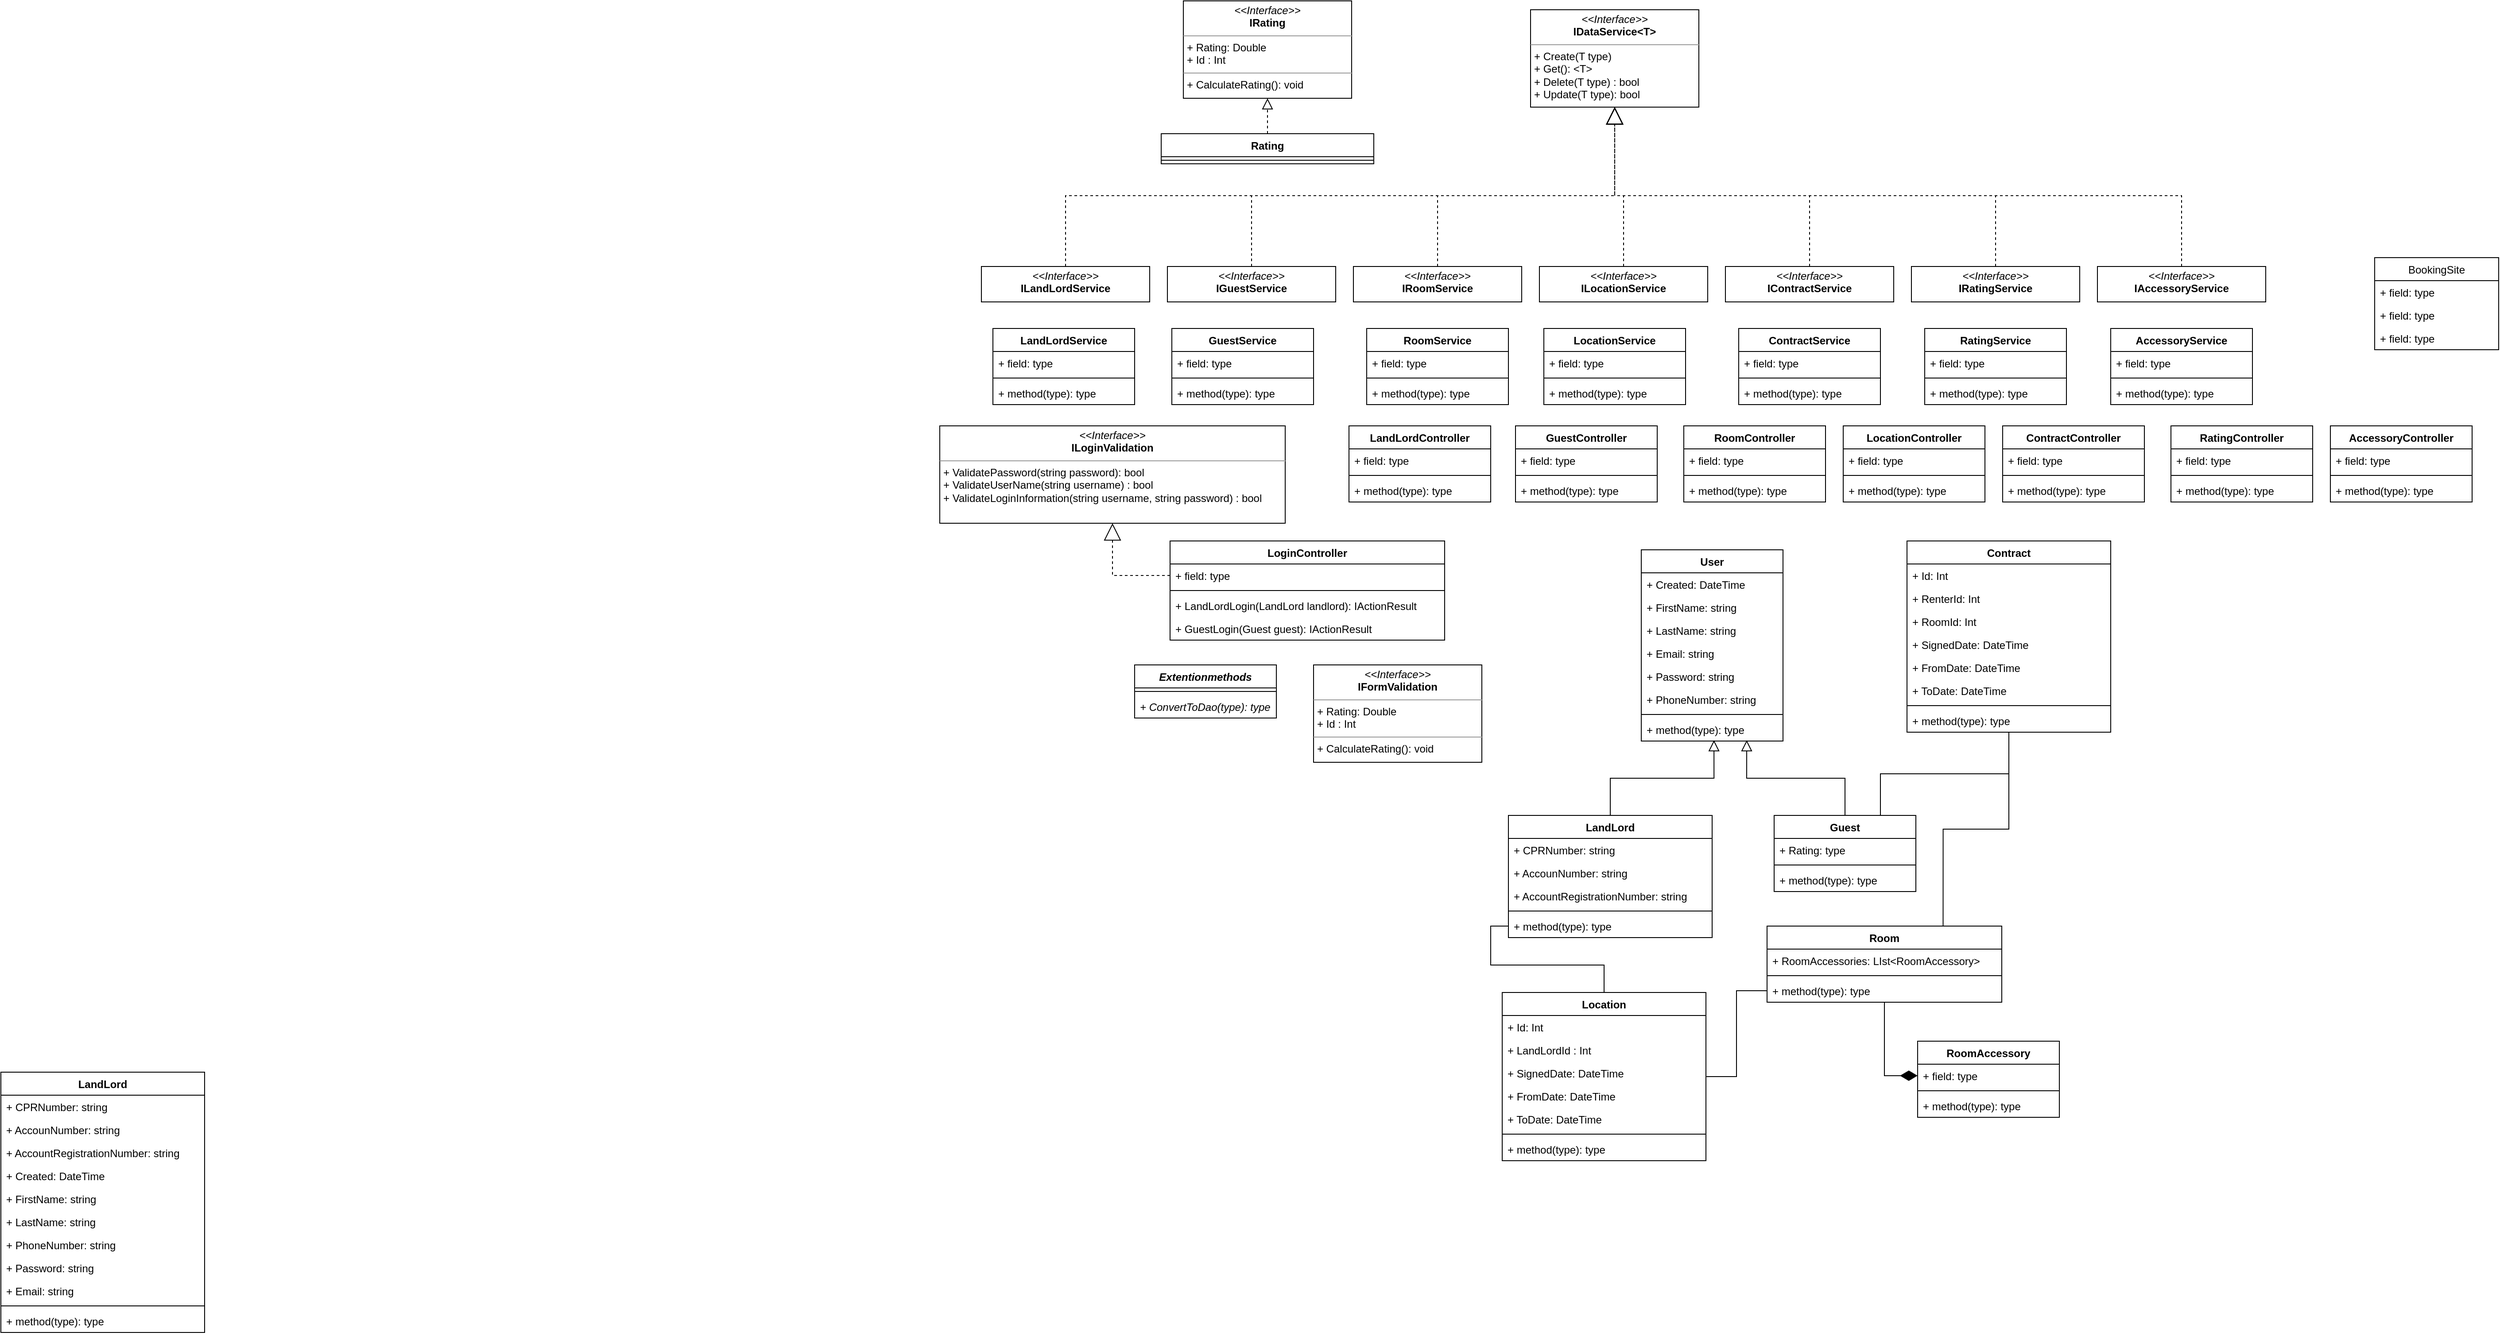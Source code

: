 <mxfile version="20.7.4" type="device"><diagram id="4biQvmDp_Y_yOpduVmmc" name="Side-1"><mxGraphModel dx="2693" dy="1980" grid="1" gridSize="10" guides="1" tooltips="1" connect="1" arrows="1" fold="1" page="1" pageScale="1" pageWidth="827" pageHeight="1169" math="0" shadow="0"><root><mxCell id="0"/><mxCell id="1" parent="0"/><mxCell id="kvWDK8RokgoOGyrOA1Ub-29" style="edgeStyle=orthogonalEdgeStyle;rounded=0;orthogonalLoop=1;jettySize=auto;html=1;entryX=0.5;entryY=1;entryDx=0;entryDy=0;endArrow=block;endFill=0;startSize=10;endSize=17;dashed=1;" edge="1" parent="1" source="kvWDK8RokgoOGyrOA1Ub-128" target="kvWDK8RokgoOGyrOA1Ub-27"><mxGeometry relative="1" as="geometry"/></mxCell><mxCell id="f2kxI_nlf2NyQbrQ8l73-9" value="User" style="swimlane;fontStyle=1;align=center;verticalAlign=top;childLayout=stackLayout;horizontal=1;startSize=26;horizontalStack=0;resizeParent=1;resizeParentMax=0;resizeLast=0;collapsible=1;marginBottom=0;" parent="1" vertex="1"><mxGeometry x="332" y="-410" width="160" height="216" as="geometry"/></mxCell><mxCell id="f2kxI_nlf2NyQbrQ8l73-21" value="+ Created: DateTime" style="text;strokeColor=none;fillColor=none;align=left;verticalAlign=top;spacingLeft=4;spacingRight=4;overflow=hidden;rotatable=0;points=[[0,0.5],[1,0.5]];portConstraint=eastwest;" parent="f2kxI_nlf2NyQbrQ8l73-9" vertex="1"><mxGeometry y="26" width="160" height="26" as="geometry"/></mxCell><mxCell id="f2kxI_nlf2NyQbrQ8l73-22" value="+ FirstName: string" style="text;strokeColor=none;fillColor=none;align=left;verticalAlign=top;spacingLeft=4;spacingRight=4;overflow=hidden;rotatable=0;points=[[0,0.5],[1,0.5]];portConstraint=eastwest;" parent="f2kxI_nlf2NyQbrQ8l73-9" vertex="1"><mxGeometry y="52" width="160" height="26" as="geometry"/></mxCell><mxCell id="f2kxI_nlf2NyQbrQ8l73-10" value="+ LastName: string" style="text;strokeColor=none;fillColor=none;align=left;verticalAlign=top;spacingLeft=4;spacingRight=4;overflow=hidden;rotatable=0;points=[[0,0.5],[1,0.5]];portConstraint=eastwest;" parent="f2kxI_nlf2NyQbrQ8l73-9" vertex="1"><mxGeometry y="78" width="160" height="26" as="geometry"/></mxCell><mxCell id="f2kxI_nlf2NyQbrQ8l73-23" value="+ Email: string" style="text;strokeColor=none;fillColor=none;align=left;verticalAlign=top;spacingLeft=4;spacingRight=4;overflow=hidden;rotatable=0;points=[[0,0.5],[1,0.5]];portConstraint=eastwest;" parent="f2kxI_nlf2NyQbrQ8l73-9" vertex="1"><mxGeometry y="104" width="160" height="26" as="geometry"/></mxCell><mxCell id="f2kxI_nlf2NyQbrQ8l73-25" value="+ Password: string" style="text;strokeColor=none;fillColor=none;align=left;verticalAlign=top;spacingLeft=4;spacingRight=4;overflow=hidden;rotatable=0;points=[[0,0.5],[1,0.5]];portConstraint=eastwest;" parent="f2kxI_nlf2NyQbrQ8l73-9" vertex="1"><mxGeometry y="130" width="160" height="26" as="geometry"/></mxCell><mxCell id="f2kxI_nlf2NyQbrQ8l73-24" value="+ PhoneNumber: string" style="text;strokeColor=none;fillColor=none;align=left;verticalAlign=top;spacingLeft=4;spacingRight=4;overflow=hidden;rotatable=0;points=[[0,0.5],[1,0.5]];portConstraint=eastwest;" parent="f2kxI_nlf2NyQbrQ8l73-9" vertex="1"><mxGeometry y="156" width="160" height="26" as="geometry"/></mxCell><mxCell id="f2kxI_nlf2NyQbrQ8l73-11" value="" style="line;strokeWidth=1;fillColor=none;align=left;verticalAlign=middle;spacingTop=-1;spacingLeft=3;spacingRight=3;rotatable=0;labelPosition=right;points=[];portConstraint=eastwest;strokeColor=inherit;" parent="f2kxI_nlf2NyQbrQ8l73-9" vertex="1"><mxGeometry y="182" width="160" height="8" as="geometry"/></mxCell><mxCell id="f2kxI_nlf2NyQbrQ8l73-12" value="+ method(type): type" style="text;strokeColor=none;fillColor=none;align=left;verticalAlign=top;spacingLeft=4;spacingRight=4;overflow=hidden;rotatable=0;points=[[0,0.5],[1,0.5]];portConstraint=eastwest;" parent="f2kxI_nlf2NyQbrQ8l73-9" vertex="1"><mxGeometry y="190" width="160" height="26" as="geometry"/></mxCell><mxCell id="kvWDK8RokgoOGyrOA1Ub-2" style="edgeStyle=orthogonalEdgeStyle;rounded=0;orthogonalLoop=1;jettySize=auto;html=1;entryX=0.513;entryY=0.962;entryDx=0;entryDy=0;entryPerimeter=0;endArrow=block;endFill=0;endSize=10;" edge="1" parent="1" source="f2kxI_nlf2NyQbrQ8l73-13" target="f2kxI_nlf2NyQbrQ8l73-12"><mxGeometry relative="1" as="geometry"/></mxCell><mxCell id="f2kxI_nlf2NyQbrQ8l73-13" value="LandLord" style="swimlane;fontStyle=1;align=center;verticalAlign=top;childLayout=stackLayout;horizontal=1;startSize=26;horizontalStack=0;resizeParent=1;resizeParentMax=0;resizeLast=0;collapsible=1;marginBottom=0;" parent="1" vertex="1"><mxGeometry x="182" y="-110" width="230" height="138" as="geometry"/></mxCell><mxCell id="f2kxI_nlf2NyQbrQ8l73-14" value="+ CPRNumber: string" style="text;strokeColor=none;fillColor=none;align=left;verticalAlign=top;spacingLeft=4;spacingRight=4;overflow=hidden;rotatable=0;points=[[0,0.5],[1,0.5]];portConstraint=eastwest;" parent="f2kxI_nlf2NyQbrQ8l73-13" vertex="1"><mxGeometry y="26" width="230" height="26" as="geometry"/></mxCell><mxCell id="f2kxI_nlf2NyQbrQ8l73-26" value="+ AccounNumber: string" style="text;strokeColor=none;fillColor=none;align=left;verticalAlign=top;spacingLeft=4;spacingRight=4;overflow=hidden;rotatable=0;points=[[0,0.5],[1,0.5]];portConstraint=eastwest;" parent="f2kxI_nlf2NyQbrQ8l73-13" vertex="1"><mxGeometry y="52" width="230" height="26" as="geometry"/></mxCell><mxCell id="f2kxI_nlf2NyQbrQ8l73-27" value="+ AccountRegistrationNumber: string" style="text;strokeColor=none;fillColor=none;align=left;verticalAlign=top;spacingLeft=4;spacingRight=4;overflow=hidden;rotatable=0;points=[[0,0.5],[1,0.5]];portConstraint=eastwest;" parent="f2kxI_nlf2NyQbrQ8l73-13" vertex="1"><mxGeometry y="78" width="230" height="26" as="geometry"/></mxCell><mxCell id="f2kxI_nlf2NyQbrQ8l73-15" value="" style="line;strokeWidth=1;fillColor=none;align=left;verticalAlign=middle;spacingTop=-1;spacingLeft=3;spacingRight=3;rotatable=0;labelPosition=right;points=[];portConstraint=eastwest;strokeColor=inherit;" parent="f2kxI_nlf2NyQbrQ8l73-13" vertex="1"><mxGeometry y="104" width="230" height="8" as="geometry"/></mxCell><mxCell id="f2kxI_nlf2NyQbrQ8l73-16" value="+ method(type): type" style="text;strokeColor=none;fillColor=none;align=left;verticalAlign=top;spacingLeft=4;spacingRight=4;overflow=hidden;rotatable=0;points=[[0,0.5],[1,0.5]];portConstraint=eastwest;" parent="f2kxI_nlf2NyQbrQ8l73-13" vertex="1"><mxGeometry y="112" width="230" height="26" as="geometry"/></mxCell><mxCell id="kvWDK8RokgoOGyrOA1Ub-1" style="edgeStyle=orthogonalEdgeStyle;rounded=0;orthogonalLoop=1;jettySize=auto;html=1;entryX=0.744;entryY=0.962;entryDx=0;entryDy=0;entryPerimeter=0;endArrow=block;endFill=0;endSize=10;" edge="1" parent="1" source="f2kxI_nlf2NyQbrQ8l73-17" target="f2kxI_nlf2NyQbrQ8l73-12"><mxGeometry relative="1" as="geometry"/></mxCell><mxCell id="f2kxI_nlf2NyQbrQ8l73-17" value="Guest" style="swimlane;fontStyle=1;align=center;verticalAlign=top;childLayout=stackLayout;horizontal=1;startSize=26;horizontalStack=0;resizeParent=1;resizeParentMax=0;resizeLast=0;collapsible=1;marginBottom=0;" parent="1" vertex="1"><mxGeometry x="482" y="-110" width="160" height="86" as="geometry"/></mxCell><mxCell id="f2kxI_nlf2NyQbrQ8l73-18" value="+ Rating: type" style="text;strokeColor=none;fillColor=none;align=left;verticalAlign=top;spacingLeft=4;spacingRight=4;overflow=hidden;rotatable=0;points=[[0,0.5],[1,0.5]];portConstraint=eastwest;" parent="f2kxI_nlf2NyQbrQ8l73-17" vertex="1"><mxGeometry y="26" width="160" height="26" as="geometry"/></mxCell><mxCell id="f2kxI_nlf2NyQbrQ8l73-19" value="" style="line;strokeWidth=1;fillColor=none;align=left;verticalAlign=middle;spacingTop=-1;spacingLeft=3;spacingRight=3;rotatable=0;labelPosition=right;points=[];portConstraint=eastwest;strokeColor=inherit;" parent="f2kxI_nlf2NyQbrQ8l73-17" vertex="1"><mxGeometry y="52" width="160" height="8" as="geometry"/></mxCell><mxCell id="f2kxI_nlf2NyQbrQ8l73-20" value="+ method(type): type" style="text;strokeColor=none;fillColor=none;align=left;verticalAlign=top;spacingLeft=4;spacingRight=4;overflow=hidden;rotatable=0;points=[[0,0.5],[1,0.5]];portConstraint=eastwest;" parent="f2kxI_nlf2NyQbrQ8l73-17" vertex="1"><mxGeometry y="60" width="160" height="26" as="geometry"/></mxCell><mxCell id="kvWDK8RokgoOGyrOA1Ub-66" style="edgeStyle=orthogonalEdgeStyle;rounded=0;orthogonalLoop=1;jettySize=auto;html=1;entryX=0.75;entryY=0;entryDx=0;entryDy=0;endArrow=none;endFill=0;startSize=10;endSize=17;" edge="1" parent="1" source="f2kxI_nlf2NyQbrQ8l73-28" target="kvWDK8RokgoOGyrOA1Ub-3"><mxGeometry relative="1" as="geometry"/></mxCell><mxCell id="kvWDK8RokgoOGyrOA1Ub-67" style="edgeStyle=orthogonalEdgeStyle;rounded=0;orthogonalLoop=1;jettySize=auto;html=1;entryX=0.75;entryY=0;entryDx=0;entryDy=0;endArrow=none;endFill=0;startSize=10;endSize=17;" edge="1" parent="1" source="f2kxI_nlf2NyQbrQ8l73-28" target="f2kxI_nlf2NyQbrQ8l73-17"><mxGeometry relative="1" as="geometry"/></mxCell><mxCell id="f2kxI_nlf2NyQbrQ8l73-28" value="Contract" style="swimlane;fontStyle=1;align=center;verticalAlign=top;childLayout=stackLayout;horizontal=1;startSize=26;horizontalStack=0;resizeParent=1;resizeParentMax=0;resizeLast=0;collapsible=1;marginBottom=0;" parent="1" vertex="1"><mxGeometry x="632" y="-420" width="230" height="216" as="geometry"/></mxCell><mxCell id="f2kxI_nlf2NyQbrQ8l73-29" value="+ Id: Int" style="text;strokeColor=none;fillColor=none;align=left;verticalAlign=top;spacingLeft=4;spacingRight=4;overflow=hidden;rotatable=0;points=[[0,0.5],[1,0.5]];portConstraint=eastwest;" parent="f2kxI_nlf2NyQbrQ8l73-28" vertex="1"><mxGeometry y="26" width="230" height="26" as="geometry"/></mxCell><mxCell id="f2kxI_nlf2NyQbrQ8l73-42" value="+ RenterId: Int" style="text;strokeColor=none;fillColor=none;align=left;verticalAlign=top;spacingLeft=4;spacingRight=4;overflow=hidden;rotatable=0;points=[[0,0.5],[1,0.5]];portConstraint=eastwest;" parent="f2kxI_nlf2NyQbrQ8l73-28" vertex="1"><mxGeometry y="52" width="230" height="26" as="geometry"/></mxCell><mxCell id="f2kxI_nlf2NyQbrQ8l73-43" value="+ RoomId: Int" style="text;strokeColor=none;fillColor=none;align=left;verticalAlign=top;spacingLeft=4;spacingRight=4;overflow=hidden;rotatable=0;points=[[0,0.5],[1,0.5]];portConstraint=eastwest;" parent="f2kxI_nlf2NyQbrQ8l73-28" vertex="1"><mxGeometry y="78" width="230" height="26" as="geometry"/></mxCell><mxCell id="f2kxI_nlf2NyQbrQ8l73-30" value="+ SignedDate: DateTime" style="text;strokeColor=none;fillColor=none;align=left;verticalAlign=top;spacingLeft=4;spacingRight=4;overflow=hidden;rotatable=0;points=[[0,0.5],[1,0.5]];portConstraint=eastwest;" parent="f2kxI_nlf2NyQbrQ8l73-28" vertex="1"><mxGeometry y="104" width="230" height="26" as="geometry"/></mxCell><mxCell id="f2kxI_nlf2NyQbrQ8l73-31" value="+ FromDate: DateTime" style="text;strokeColor=none;fillColor=none;align=left;verticalAlign=top;spacingLeft=4;spacingRight=4;overflow=hidden;rotatable=0;points=[[0,0.5],[1,0.5]];portConstraint=eastwest;" parent="f2kxI_nlf2NyQbrQ8l73-28" vertex="1"><mxGeometry y="130" width="230" height="26" as="geometry"/></mxCell><mxCell id="f2kxI_nlf2NyQbrQ8l73-34" value="+ ToDate: DateTime" style="text;strokeColor=none;fillColor=none;align=left;verticalAlign=top;spacingLeft=4;spacingRight=4;overflow=hidden;rotatable=0;points=[[0,0.5],[1,0.5]];portConstraint=eastwest;" parent="f2kxI_nlf2NyQbrQ8l73-28" vertex="1"><mxGeometry y="156" width="230" height="26" as="geometry"/></mxCell><mxCell id="f2kxI_nlf2NyQbrQ8l73-32" value="" style="line;strokeWidth=1;fillColor=none;align=left;verticalAlign=middle;spacingTop=-1;spacingLeft=3;spacingRight=3;rotatable=0;labelPosition=right;points=[];portConstraint=eastwest;strokeColor=inherit;" parent="f2kxI_nlf2NyQbrQ8l73-28" vertex="1"><mxGeometry y="182" width="230" height="8" as="geometry"/></mxCell><mxCell id="f2kxI_nlf2NyQbrQ8l73-33" value="+ method(type): type" style="text;strokeColor=none;fillColor=none;align=left;verticalAlign=top;spacingLeft=4;spacingRight=4;overflow=hidden;rotatable=0;points=[[0,0.5],[1,0.5]];portConstraint=eastwest;" parent="f2kxI_nlf2NyQbrQ8l73-28" vertex="1"><mxGeometry y="190" width="230" height="26" as="geometry"/></mxCell><mxCell id="kvWDK8RokgoOGyrOA1Ub-68" style="edgeStyle=orthogonalEdgeStyle;rounded=0;orthogonalLoop=1;jettySize=auto;html=1;endArrow=none;endFill=0;startSize=10;endSize=17;" edge="1" parent="1" source="f2kxI_nlf2NyQbrQ8l73-35" target="f2kxI_nlf2NyQbrQ8l73-16"><mxGeometry relative="1" as="geometry"/></mxCell><mxCell id="kvWDK8RokgoOGyrOA1Ub-69" style="edgeStyle=orthogonalEdgeStyle;rounded=0;orthogonalLoop=1;jettySize=auto;html=1;endArrow=none;endFill=0;startSize=10;endSize=17;" edge="1" parent="1" source="f2kxI_nlf2NyQbrQ8l73-35" target="kvWDK8RokgoOGyrOA1Ub-6"><mxGeometry relative="1" as="geometry"/></mxCell><mxCell id="f2kxI_nlf2NyQbrQ8l73-35" value="Location" style="swimlane;fontStyle=1;align=center;verticalAlign=top;childLayout=stackLayout;horizontal=1;startSize=26;horizontalStack=0;resizeParent=1;resizeParentMax=0;resizeLast=0;collapsible=1;marginBottom=0;" parent="1" vertex="1"><mxGeometry x="175" y="90" width="230" height="190" as="geometry"/></mxCell><mxCell id="f2kxI_nlf2NyQbrQ8l73-36" value="+ Id: Int" style="text;strokeColor=none;fillColor=none;align=left;verticalAlign=top;spacingLeft=4;spacingRight=4;overflow=hidden;rotatable=0;points=[[0,0.5],[1,0.5]];portConstraint=eastwest;" parent="f2kxI_nlf2NyQbrQ8l73-35" vertex="1"><mxGeometry y="26" width="230" height="26" as="geometry"/></mxCell><mxCell id="kvWDK8RokgoOGyrOA1Ub-20" value="+ LandLordId : Int" style="text;strokeColor=none;fillColor=none;align=left;verticalAlign=top;spacingLeft=4;spacingRight=4;overflow=hidden;rotatable=0;points=[[0,0.5],[1,0.5]];portConstraint=eastwest;" vertex="1" parent="f2kxI_nlf2NyQbrQ8l73-35"><mxGeometry y="52" width="230" height="26" as="geometry"/></mxCell><mxCell id="f2kxI_nlf2NyQbrQ8l73-37" value="+ SignedDate: DateTime" style="text;strokeColor=none;fillColor=none;align=left;verticalAlign=top;spacingLeft=4;spacingRight=4;overflow=hidden;rotatable=0;points=[[0,0.5],[1,0.5]];portConstraint=eastwest;" parent="f2kxI_nlf2NyQbrQ8l73-35" vertex="1"><mxGeometry y="78" width="230" height="26" as="geometry"/></mxCell><mxCell id="f2kxI_nlf2NyQbrQ8l73-38" value="+ FromDate: DateTime" style="text;strokeColor=none;fillColor=none;align=left;verticalAlign=top;spacingLeft=4;spacingRight=4;overflow=hidden;rotatable=0;points=[[0,0.5],[1,0.5]];portConstraint=eastwest;" parent="f2kxI_nlf2NyQbrQ8l73-35" vertex="1"><mxGeometry y="104" width="230" height="26" as="geometry"/></mxCell><mxCell id="f2kxI_nlf2NyQbrQ8l73-39" value="+ ToDate: DateTime" style="text;strokeColor=none;fillColor=none;align=left;verticalAlign=top;spacingLeft=4;spacingRight=4;overflow=hidden;rotatable=0;points=[[0,0.5],[1,0.5]];portConstraint=eastwest;" parent="f2kxI_nlf2NyQbrQ8l73-35" vertex="1"><mxGeometry y="130" width="230" height="26" as="geometry"/></mxCell><mxCell id="f2kxI_nlf2NyQbrQ8l73-40" value="" style="line;strokeWidth=1;fillColor=none;align=left;verticalAlign=middle;spacingTop=-1;spacingLeft=3;spacingRight=3;rotatable=0;labelPosition=right;points=[];portConstraint=eastwest;strokeColor=inherit;" parent="f2kxI_nlf2NyQbrQ8l73-35" vertex="1"><mxGeometry y="156" width="230" height="8" as="geometry"/></mxCell><mxCell id="f2kxI_nlf2NyQbrQ8l73-41" value="+ method(type): type" style="text;strokeColor=none;fillColor=none;align=left;verticalAlign=top;spacingLeft=4;spacingRight=4;overflow=hidden;rotatable=0;points=[[0,0.5],[1,0.5]];portConstraint=eastwest;" parent="f2kxI_nlf2NyQbrQ8l73-35" vertex="1"><mxGeometry y="164" width="230" height="26" as="geometry"/></mxCell><mxCell id="kvWDK8RokgoOGyrOA1Ub-19" style="edgeStyle=orthogonalEdgeStyle;rounded=0;orthogonalLoop=1;jettySize=auto;html=1;entryX=0;entryY=0.5;entryDx=0;entryDy=0;endArrow=diamondThin;endFill=1;endSize=17;startSize=10;" edge="1" parent="1" source="kvWDK8RokgoOGyrOA1Ub-3" target="kvWDK8RokgoOGyrOA1Ub-8"><mxGeometry relative="1" as="geometry"/></mxCell><mxCell id="kvWDK8RokgoOGyrOA1Ub-3" value="Room" style="swimlane;fontStyle=1;align=center;verticalAlign=top;childLayout=stackLayout;horizontal=1;startSize=26;horizontalStack=0;resizeParent=1;resizeParentMax=0;resizeLast=0;collapsible=1;marginBottom=0;" vertex="1" parent="1"><mxGeometry x="474" y="15" width="265" height="86" as="geometry"/></mxCell><mxCell id="kvWDK8RokgoOGyrOA1Ub-4" value="+ RoomAccessories: LIst&lt;RoomAccessory&gt;" style="text;strokeColor=none;fillColor=none;align=left;verticalAlign=top;spacingLeft=4;spacingRight=4;overflow=hidden;rotatable=0;points=[[0,0.5],[1,0.5]];portConstraint=eastwest;" vertex="1" parent="kvWDK8RokgoOGyrOA1Ub-3"><mxGeometry y="26" width="265" height="26" as="geometry"/></mxCell><mxCell id="kvWDK8RokgoOGyrOA1Ub-5" value="" style="line;strokeWidth=1;fillColor=none;align=left;verticalAlign=middle;spacingTop=-1;spacingLeft=3;spacingRight=3;rotatable=0;labelPosition=right;points=[];portConstraint=eastwest;strokeColor=inherit;" vertex="1" parent="kvWDK8RokgoOGyrOA1Ub-3"><mxGeometry y="52" width="265" height="8" as="geometry"/></mxCell><mxCell id="kvWDK8RokgoOGyrOA1Ub-6" value="+ method(type): type" style="text;strokeColor=none;fillColor=none;align=left;verticalAlign=top;spacingLeft=4;spacingRight=4;overflow=hidden;rotatable=0;points=[[0,0.5],[1,0.5]];portConstraint=eastwest;" vertex="1" parent="kvWDK8RokgoOGyrOA1Ub-3"><mxGeometry y="60" width="265" height="26" as="geometry"/></mxCell><mxCell id="kvWDK8RokgoOGyrOA1Ub-7" value="RoomAccessory" style="swimlane;fontStyle=1;align=center;verticalAlign=top;childLayout=stackLayout;horizontal=1;startSize=26;horizontalStack=0;resizeParent=1;resizeParentMax=0;resizeLast=0;collapsible=1;marginBottom=0;" vertex="1" parent="1"><mxGeometry x="644" y="145" width="160" height="86" as="geometry"/></mxCell><mxCell id="kvWDK8RokgoOGyrOA1Ub-8" value="+ field: type" style="text;strokeColor=none;fillColor=none;align=left;verticalAlign=top;spacingLeft=4;spacingRight=4;overflow=hidden;rotatable=0;points=[[0,0.5],[1,0.5]];portConstraint=eastwest;" vertex="1" parent="kvWDK8RokgoOGyrOA1Ub-7"><mxGeometry y="26" width="160" height="26" as="geometry"/></mxCell><mxCell id="kvWDK8RokgoOGyrOA1Ub-9" value="" style="line;strokeWidth=1;fillColor=none;align=left;verticalAlign=middle;spacingTop=-1;spacingLeft=3;spacingRight=3;rotatable=0;labelPosition=right;points=[];portConstraint=eastwest;strokeColor=inherit;" vertex="1" parent="kvWDK8RokgoOGyrOA1Ub-7"><mxGeometry y="52" width="160" height="8" as="geometry"/></mxCell><mxCell id="kvWDK8RokgoOGyrOA1Ub-10" value="+ method(type): type" style="text;strokeColor=none;fillColor=none;align=left;verticalAlign=top;spacingLeft=4;spacingRight=4;overflow=hidden;rotatable=0;points=[[0,0.5],[1,0.5]];portConstraint=eastwest;" vertex="1" parent="kvWDK8RokgoOGyrOA1Ub-7"><mxGeometry y="60" width="160" height="26" as="geometry"/></mxCell><mxCell id="kvWDK8RokgoOGyrOA1Ub-18" style="edgeStyle=orthogonalEdgeStyle;rounded=0;orthogonalLoop=1;jettySize=auto;html=1;endArrow=block;endFill=0;endSize=10;dashed=1;" edge="1" parent="1" source="kvWDK8RokgoOGyrOA1Ub-11" target="kvWDK8RokgoOGyrOA1Ub-17"><mxGeometry relative="1" as="geometry"/></mxCell><mxCell id="kvWDK8RokgoOGyrOA1Ub-11" value="Rating" style="swimlane;fontStyle=1;align=center;verticalAlign=top;childLayout=stackLayout;horizontal=1;startSize=26;horizontalStack=0;resizeParent=1;resizeParentMax=0;resizeLast=0;collapsible=1;marginBottom=0;" vertex="1" parent="1"><mxGeometry x="-210" y="-880" width="240" height="34" as="geometry"/></mxCell><mxCell id="kvWDK8RokgoOGyrOA1Ub-13" value="" style="line;strokeWidth=1;fillColor=none;align=left;verticalAlign=middle;spacingTop=-1;spacingLeft=3;spacingRight=3;rotatable=0;labelPosition=right;points=[];portConstraint=eastwest;strokeColor=inherit;" vertex="1" parent="kvWDK8RokgoOGyrOA1Ub-11"><mxGeometry y="26" width="240" height="8" as="geometry"/></mxCell><mxCell id="kvWDK8RokgoOGyrOA1Ub-17" value="&lt;p style=&quot;margin:0px;margin-top:4px;text-align:center;&quot;&gt;&lt;i&gt;&amp;lt;&amp;lt;Interface&amp;gt;&amp;gt;&lt;/i&gt;&lt;br&gt;&lt;b&gt;IRating&lt;/b&gt;&lt;/p&gt;&lt;hr size=&quot;1&quot;&gt;&lt;p style=&quot;margin:0px;margin-left:4px;&quot;&gt;+ Rating: Double&lt;br&gt;&lt;/p&gt;&lt;p style=&quot;margin:0px;margin-left:4px;&quot;&gt;+ Id : Int&lt;/p&gt;&lt;hr size=&quot;1&quot;&gt;&lt;p style=&quot;margin:0px;margin-left:4px;&quot;&gt;+ CalculateRating(): void&lt;br&gt;&lt;/p&gt;" style="verticalAlign=top;align=left;overflow=fill;fontSize=12;fontFamily=Helvetica;html=1;" vertex="1" parent="1"><mxGeometry x="-185" y="-1030" width="190" height="110" as="geometry"/></mxCell><mxCell id="kvWDK8RokgoOGyrOA1Ub-31" style="edgeStyle=orthogonalEdgeStyle;rounded=0;orthogonalLoop=1;jettySize=auto;html=1;entryX=0.5;entryY=1;entryDx=0;entryDy=0;dashed=1;endArrow=block;endFill=0;startSize=10;endSize=17;" edge="1" parent="1" source="kvWDK8RokgoOGyrOA1Ub-26" target="kvWDK8RokgoOGyrOA1Ub-30"><mxGeometry relative="1" as="geometry"><Array as="points"><mxPoint x="-318" y="-810"/><mxPoint x="302" y="-810"/></Array></mxGeometry></mxCell><mxCell id="kvWDK8RokgoOGyrOA1Ub-26" value="&lt;p style=&quot;margin:0px;margin-top:4px;text-align:center;&quot;&gt;&lt;i&gt;&amp;lt;&amp;lt;Interface&amp;gt;&amp;gt;&lt;/i&gt;&lt;br&gt;&lt;b&gt;ILandLordService&lt;/b&gt;&lt;/p&gt;" style="verticalAlign=top;align=left;overflow=fill;fontSize=12;fontFamily=Helvetica;html=1;" vertex="1" parent="1"><mxGeometry x="-413" y="-730" width="190" height="40" as="geometry"/></mxCell><mxCell id="kvWDK8RokgoOGyrOA1Ub-27" value="&lt;p style=&quot;margin:0px;margin-top:4px;text-align:center;&quot;&gt;&lt;i&gt;&amp;lt;&amp;lt;Interface&amp;gt;&amp;gt;&lt;/i&gt;&lt;br&gt;&lt;b&gt;ILoginValidation&lt;/b&gt;&lt;/p&gt;&lt;hr size=&quot;1&quot;&gt;&lt;p style=&quot;margin:0px;margin-left:4px;&quot;&gt;+ ValidatePassword(string password): bool&lt;br&gt;&lt;/p&gt;&lt;p style=&quot;margin:0px;margin-left:4px;&quot;&gt;+ ValidateUserName(string username) : bool&lt;/p&gt;&lt;p style=&quot;margin:0px;margin-left:4px;&quot;&gt;+ ValidateLoginInformation(string username, string password) : bool&lt;/p&gt;" style="verticalAlign=top;align=left;overflow=fill;fontSize=12;fontFamily=Helvetica;html=1;" vertex="1" parent="1"><mxGeometry x="-460" y="-550" width="390" height="110" as="geometry"/></mxCell><mxCell id="kvWDK8RokgoOGyrOA1Ub-28" value="&lt;p style=&quot;margin:0px;margin-top:4px;text-align:center;&quot;&gt;&lt;i&gt;&amp;lt;&amp;lt;Interface&amp;gt;&amp;gt;&lt;/i&gt;&lt;br&gt;&lt;b&gt;IFormValidation&lt;/b&gt;&lt;/p&gt;&lt;hr size=&quot;1&quot;&gt;&lt;p style=&quot;margin:0px;margin-left:4px;&quot;&gt;+ Rating: Double&lt;br&gt;&lt;/p&gt;&lt;p style=&quot;margin:0px;margin-left:4px;&quot;&gt;+ Id : Int&lt;/p&gt;&lt;hr size=&quot;1&quot;&gt;&lt;p style=&quot;margin:0px;margin-left:4px;&quot;&gt;+ CalculateRating(): void&lt;br&gt;&lt;/p&gt;" style="verticalAlign=top;align=left;overflow=fill;fontSize=12;fontFamily=Helvetica;html=1;" vertex="1" parent="1"><mxGeometry x="-38" y="-280" width="190" height="110" as="geometry"/></mxCell><mxCell id="kvWDK8RokgoOGyrOA1Ub-30" value="&lt;p style=&quot;margin:0px;margin-top:4px;text-align:center;&quot;&gt;&lt;i&gt;&amp;lt;&amp;lt;Interface&amp;gt;&amp;gt;&lt;/i&gt;&lt;br&gt;&lt;b&gt;IDataService&amp;lt;T&amp;gt;&lt;/b&gt;&lt;/p&gt;&lt;hr size=&quot;1&quot;&gt;&lt;p style=&quot;margin:0px;margin-left:4px;&quot;&gt;+ Create(T type)&lt;/p&gt;&lt;p style=&quot;margin:0px;margin-left:4px;&quot;&gt;+ Get(): &amp;lt;T&amp;gt;&lt;br&gt;&lt;/p&gt;&lt;p style=&quot;margin:0px;margin-left:4px;&quot;&gt;+ Delete(T type) : bool&lt;/p&gt;&lt;p style=&quot;margin:0px;margin-left:4px;&quot;&gt;+ Update(T type): bool&lt;/p&gt;&lt;p style=&quot;margin:0px;margin-left:4px;&quot;&gt;&lt;br&gt;&lt;/p&gt;&lt;p style=&quot;margin:0px;margin-left:4px;&quot;&gt;&lt;br&gt;&lt;/p&gt;" style="verticalAlign=top;align=left;overflow=fill;fontSize=12;fontFamily=Helvetica;html=1;" vertex="1" parent="1"><mxGeometry x="207" y="-1020" width="190" height="110" as="geometry"/></mxCell><mxCell id="kvWDK8RokgoOGyrOA1Ub-38" style="edgeStyle=orthogonalEdgeStyle;rounded=0;orthogonalLoop=1;jettySize=auto;html=1;entryX=0.5;entryY=1;entryDx=0;entryDy=0;dashed=1;endArrow=block;endFill=0;startSize=10;endSize=17;" edge="1" parent="1" source="kvWDK8RokgoOGyrOA1Ub-32" target="kvWDK8RokgoOGyrOA1Ub-30"><mxGeometry relative="1" as="geometry"><Array as="points"><mxPoint x="-108" y="-810"/><mxPoint x="302" y="-810"/></Array></mxGeometry></mxCell><mxCell id="kvWDK8RokgoOGyrOA1Ub-32" value="&lt;p style=&quot;margin:0px;margin-top:4px;text-align:center;&quot;&gt;&lt;i&gt;&amp;lt;&amp;lt;Interface&amp;gt;&amp;gt;&lt;/i&gt;&lt;br&gt;&lt;b&gt;IGuestService&lt;/b&gt;&lt;/p&gt;" style="verticalAlign=top;align=left;overflow=fill;fontSize=12;fontFamily=Helvetica;html=1;" vertex="1" parent="1"><mxGeometry x="-203" y="-730" width="190" height="40" as="geometry"/></mxCell><mxCell id="kvWDK8RokgoOGyrOA1Ub-39" style="edgeStyle=orthogonalEdgeStyle;rounded=0;orthogonalLoop=1;jettySize=auto;html=1;entryX=0.5;entryY=1;entryDx=0;entryDy=0;dashed=1;endArrow=block;endFill=0;startSize=10;endSize=17;" edge="1" parent="1" source="kvWDK8RokgoOGyrOA1Ub-33" target="kvWDK8RokgoOGyrOA1Ub-30"><mxGeometry relative="1" as="geometry"><Array as="points"><mxPoint x="102" y="-810"/><mxPoint x="302" y="-810"/></Array></mxGeometry></mxCell><mxCell id="kvWDK8RokgoOGyrOA1Ub-33" value="&lt;p style=&quot;margin:0px;margin-top:4px;text-align:center;&quot;&gt;&lt;i&gt;&amp;lt;&amp;lt;Interface&amp;gt;&amp;gt;&lt;/i&gt;&lt;br&gt;&lt;b&gt;IRoomService&lt;/b&gt;&lt;/p&gt;" style="verticalAlign=top;align=left;overflow=fill;fontSize=12;fontFamily=Helvetica;html=1;" vertex="1" parent="1"><mxGeometry x="7" y="-730" width="190" height="40" as="geometry"/></mxCell><mxCell id="kvWDK8RokgoOGyrOA1Ub-40" style="edgeStyle=orthogonalEdgeStyle;rounded=0;orthogonalLoop=1;jettySize=auto;html=1;dashed=1;endArrow=block;endFill=0;startSize=10;endSize=17;" edge="1" parent="1" source="kvWDK8RokgoOGyrOA1Ub-34" target="kvWDK8RokgoOGyrOA1Ub-30"><mxGeometry relative="1" as="geometry"><Array as="points"><mxPoint x="312" y="-810"/><mxPoint x="302" y="-810"/></Array></mxGeometry></mxCell><mxCell id="kvWDK8RokgoOGyrOA1Ub-34" value="&lt;p style=&quot;margin:0px;margin-top:4px;text-align:center;&quot;&gt;&lt;i&gt;&amp;lt;&amp;lt;Interface&amp;gt;&amp;gt;&lt;/i&gt;&lt;br&gt;&lt;b&gt;ILocationService&lt;/b&gt;&lt;/p&gt;" style="verticalAlign=top;align=left;overflow=fill;fontSize=12;fontFamily=Helvetica;html=1;" vertex="1" parent="1"><mxGeometry x="217" y="-730" width="190" height="40" as="geometry"/></mxCell><mxCell id="kvWDK8RokgoOGyrOA1Ub-41" style="edgeStyle=orthogonalEdgeStyle;rounded=0;orthogonalLoop=1;jettySize=auto;html=1;dashed=1;endArrow=block;endFill=0;startSize=10;endSize=17;" edge="1" parent="1" source="kvWDK8RokgoOGyrOA1Ub-35" target="kvWDK8RokgoOGyrOA1Ub-30"><mxGeometry relative="1" as="geometry"><Array as="points"><mxPoint x="522" y="-810"/><mxPoint x="302" y="-810"/></Array></mxGeometry></mxCell><mxCell id="kvWDK8RokgoOGyrOA1Ub-35" value="&lt;p style=&quot;margin:0px;margin-top:4px;text-align:center;&quot;&gt;&lt;i&gt;&amp;lt;&amp;lt;Interface&amp;gt;&amp;gt;&lt;/i&gt;&lt;br&gt;&lt;b&gt;IContractService&lt;/b&gt;&lt;/p&gt;" style="verticalAlign=top;align=left;overflow=fill;fontSize=12;fontFamily=Helvetica;html=1;" vertex="1" parent="1"><mxGeometry x="427" y="-730" width="190" height="40" as="geometry"/></mxCell><mxCell id="kvWDK8RokgoOGyrOA1Ub-42" style="edgeStyle=orthogonalEdgeStyle;rounded=0;orthogonalLoop=1;jettySize=auto;html=1;dashed=1;endArrow=block;endFill=0;startSize=10;endSize=17;" edge="1" parent="1" source="kvWDK8RokgoOGyrOA1Ub-36" target="kvWDK8RokgoOGyrOA1Ub-30"><mxGeometry relative="1" as="geometry"><Array as="points"><mxPoint x="732" y="-810"/><mxPoint x="302" y="-810"/></Array></mxGeometry></mxCell><mxCell id="kvWDK8RokgoOGyrOA1Ub-36" value="&lt;p style=&quot;margin:0px;margin-top:4px;text-align:center;&quot;&gt;&lt;i&gt;&amp;lt;&amp;lt;Interface&amp;gt;&amp;gt;&lt;/i&gt;&lt;br&gt;&lt;b&gt;IRatingService&lt;/b&gt;&lt;/p&gt;" style="verticalAlign=top;align=left;overflow=fill;fontSize=12;fontFamily=Helvetica;html=1;" vertex="1" parent="1"><mxGeometry x="637" y="-730" width="190" height="40" as="geometry"/></mxCell><mxCell id="kvWDK8RokgoOGyrOA1Ub-43" style="edgeStyle=orthogonalEdgeStyle;rounded=0;orthogonalLoop=1;jettySize=auto;html=1;dashed=1;endArrow=block;endFill=0;startSize=10;endSize=17;" edge="1" parent="1" source="kvWDK8RokgoOGyrOA1Ub-37" target="kvWDK8RokgoOGyrOA1Ub-30"><mxGeometry relative="1" as="geometry"><Array as="points"><mxPoint x="942" y="-810"/><mxPoint x="302" y="-810"/></Array></mxGeometry></mxCell><mxCell id="kvWDK8RokgoOGyrOA1Ub-37" value="&lt;p style=&quot;margin:0px;margin-top:4px;text-align:center;&quot;&gt;&lt;i&gt;&amp;lt;&amp;lt;Interface&amp;gt;&amp;gt;&lt;/i&gt;&lt;br&gt;&lt;b&gt;IAccessoryService&lt;/b&gt;&lt;/p&gt;" style="verticalAlign=top;align=left;overflow=fill;fontSize=12;fontFamily=Helvetica;html=1;" vertex="1" parent="1"><mxGeometry x="847" y="-730" width="190" height="40" as="geometry"/></mxCell><mxCell id="kvWDK8RokgoOGyrOA1Ub-45" value="BookingSite" style="swimlane;fontStyle=0;childLayout=stackLayout;horizontal=1;startSize=26;fillColor=none;horizontalStack=0;resizeParent=1;resizeParentMax=0;resizeLast=0;collapsible=1;marginBottom=0;" vertex="1" parent="1"><mxGeometry x="1160" y="-740" width="140" height="104" as="geometry"/></mxCell><mxCell id="kvWDK8RokgoOGyrOA1Ub-46" value="+ field: type" style="text;strokeColor=none;fillColor=none;align=left;verticalAlign=top;spacingLeft=4;spacingRight=4;overflow=hidden;rotatable=0;points=[[0,0.5],[1,0.5]];portConstraint=eastwest;" vertex="1" parent="kvWDK8RokgoOGyrOA1Ub-45"><mxGeometry y="26" width="140" height="26" as="geometry"/></mxCell><mxCell id="kvWDK8RokgoOGyrOA1Ub-47" value="+ field: type" style="text;strokeColor=none;fillColor=none;align=left;verticalAlign=top;spacingLeft=4;spacingRight=4;overflow=hidden;rotatable=0;points=[[0,0.5],[1,0.5]];portConstraint=eastwest;" vertex="1" parent="kvWDK8RokgoOGyrOA1Ub-45"><mxGeometry y="52" width="140" height="26" as="geometry"/></mxCell><mxCell id="kvWDK8RokgoOGyrOA1Ub-48" value="+ field: type" style="text;strokeColor=none;fillColor=none;align=left;verticalAlign=top;spacingLeft=4;spacingRight=4;overflow=hidden;rotatable=0;points=[[0,0.5],[1,0.5]];portConstraint=eastwest;" vertex="1" parent="kvWDK8RokgoOGyrOA1Ub-45"><mxGeometry y="78" width="140" height="26" as="geometry"/></mxCell><mxCell id="kvWDK8RokgoOGyrOA1Ub-49" value="LandLord" style="swimlane;fontStyle=1;align=center;verticalAlign=top;childLayout=stackLayout;horizontal=1;startSize=26;horizontalStack=0;resizeParent=1;resizeParentMax=0;resizeLast=0;collapsible=1;marginBottom=0;" vertex="1" parent="1"><mxGeometry x="-1520" y="180" width="230" height="294" as="geometry"/></mxCell><mxCell id="kvWDK8RokgoOGyrOA1Ub-50" value="+ CPRNumber: string" style="text;strokeColor=none;fillColor=none;align=left;verticalAlign=top;spacingLeft=4;spacingRight=4;overflow=hidden;rotatable=0;points=[[0,0.5],[1,0.5]];portConstraint=eastwest;" vertex="1" parent="kvWDK8RokgoOGyrOA1Ub-49"><mxGeometry y="26" width="230" height="26" as="geometry"/></mxCell><mxCell id="kvWDK8RokgoOGyrOA1Ub-51" value="+ AccounNumber: string" style="text;strokeColor=none;fillColor=none;align=left;verticalAlign=top;spacingLeft=4;spacingRight=4;overflow=hidden;rotatable=0;points=[[0,0.5],[1,0.5]];portConstraint=eastwest;" vertex="1" parent="kvWDK8RokgoOGyrOA1Ub-49"><mxGeometry y="52" width="230" height="26" as="geometry"/></mxCell><mxCell id="kvWDK8RokgoOGyrOA1Ub-52" value="+ AccountRegistrationNumber: string" style="text;strokeColor=none;fillColor=none;align=left;verticalAlign=top;spacingLeft=4;spacingRight=4;overflow=hidden;rotatable=0;points=[[0,0.5],[1,0.5]];portConstraint=eastwest;" vertex="1" parent="kvWDK8RokgoOGyrOA1Ub-49"><mxGeometry y="78" width="230" height="26" as="geometry"/></mxCell><mxCell id="kvWDK8RokgoOGyrOA1Ub-55" value="+ Created: DateTime" style="text;strokeColor=none;fillColor=none;align=left;verticalAlign=top;spacingLeft=4;spacingRight=4;overflow=hidden;rotatable=0;points=[[0,0.5],[1,0.5]];portConstraint=eastwest;" vertex="1" parent="kvWDK8RokgoOGyrOA1Ub-49"><mxGeometry y="104" width="230" height="26" as="geometry"/></mxCell><mxCell id="kvWDK8RokgoOGyrOA1Ub-56" value="+ FirstName: string" style="text;strokeColor=none;fillColor=none;align=left;verticalAlign=top;spacingLeft=4;spacingRight=4;overflow=hidden;rotatable=0;points=[[0,0.5],[1,0.5]];portConstraint=eastwest;" vertex="1" parent="kvWDK8RokgoOGyrOA1Ub-49"><mxGeometry y="130" width="230" height="26" as="geometry"/></mxCell><mxCell id="kvWDK8RokgoOGyrOA1Ub-57" value="+ LastName: string" style="text;strokeColor=none;fillColor=none;align=left;verticalAlign=top;spacingLeft=4;spacingRight=4;overflow=hidden;rotatable=0;points=[[0,0.5],[1,0.5]];portConstraint=eastwest;" vertex="1" parent="kvWDK8RokgoOGyrOA1Ub-49"><mxGeometry y="156" width="230" height="26" as="geometry"/></mxCell><mxCell id="kvWDK8RokgoOGyrOA1Ub-60" value="+ PhoneNumber: string" style="text;strokeColor=none;fillColor=none;align=left;verticalAlign=top;spacingLeft=4;spacingRight=4;overflow=hidden;rotatable=0;points=[[0,0.5],[1,0.5]];portConstraint=eastwest;" vertex="1" parent="kvWDK8RokgoOGyrOA1Ub-49"><mxGeometry y="182" width="230" height="26" as="geometry"/></mxCell><mxCell id="kvWDK8RokgoOGyrOA1Ub-59" value="+ Password: string" style="text;strokeColor=none;fillColor=none;align=left;verticalAlign=top;spacingLeft=4;spacingRight=4;overflow=hidden;rotatable=0;points=[[0,0.5],[1,0.5]];portConstraint=eastwest;" vertex="1" parent="kvWDK8RokgoOGyrOA1Ub-49"><mxGeometry y="208" width="230" height="26" as="geometry"/></mxCell><mxCell id="kvWDK8RokgoOGyrOA1Ub-58" value="+ Email: string" style="text;strokeColor=none;fillColor=none;align=left;verticalAlign=top;spacingLeft=4;spacingRight=4;overflow=hidden;rotatable=0;points=[[0,0.5],[1,0.5]];portConstraint=eastwest;" vertex="1" parent="kvWDK8RokgoOGyrOA1Ub-49"><mxGeometry y="234" width="230" height="26" as="geometry"/></mxCell><mxCell id="kvWDK8RokgoOGyrOA1Ub-53" value="" style="line;strokeWidth=1;fillColor=none;align=left;verticalAlign=middle;spacingTop=-1;spacingLeft=3;spacingRight=3;rotatable=0;labelPosition=right;points=[];portConstraint=eastwest;strokeColor=inherit;" vertex="1" parent="kvWDK8RokgoOGyrOA1Ub-49"><mxGeometry y="260" width="230" height="8" as="geometry"/></mxCell><mxCell id="kvWDK8RokgoOGyrOA1Ub-54" value="+ method(type): type" style="text;strokeColor=none;fillColor=none;align=left;verticalAlign=top;spacingLeft=4;spacingRight=4;overflow=hidden;rotatable=0;points=[[0,0.5],[1,0.5]];portConstraint=eastwest;" vertex="1" parent="kvWDK8RokgoOGyrOA1Ub-49"><mxGeometry y="268" width="230" height="26" as="geometry"/></mxCell><mxCell id="kvWDK8RokgoOGyrOA1Ub-62" value="Extentionmethods" style="swimlane;fontStyle=3;align=center;verticalAlign=top;childLayout=stackLayout;horizontal=1;startSize=26;horizontalStack=0;resizeParent=1;resizeParentMax=0;resizeLast=0;collapsible=1;marginBottom=0;" vertex="1" parent="1"><mxGeometry x="-240" y="-280" width="160" height="60" as="geometry"/></mxCell><mxCell id="kvWDK8RokgoOGyrOA1Ub-64" value="" style="line;strokeWidth=1;fillColor=none;align=left;verticalAlign=middle;spacingTop=-1;spacingLeft=3;spacingRight=3;rotatable=0;labelPosition=right;points=[];portConstraint=eastwest;strokeColor=inherit;" vertex="1" parent="kvWDK8RokgoOGyrOA1Ub-62"><mxGeometry y="26" width="160" height="8" as="geometry"/></mxCell><mxCell id="kvWDK8RokgoOGyrOA1Ub-65" value="+ ConvertToDao(type): type" style="text;strokeColor=none;fillColor=none;align=left;verticalAlign=top;spacingLeft=4;spacingRight=4;overflow=hidden;rotatable=0;points=[[0,0.5],[1,0.5]];portConstraint=eastwest;fontStyle=2" vertex="1" parent="kvWDK8RokgoOGyrOA1Ub-62"><mxGeometry y="34" width="160" height="26" as="geometry"/></mxCell><mxCell id="kvWDK8RokgoOGyrOA1Ub-71" value="LandLordService" style="swimlane;fontStyle=1;align=center;verticalAlign=top;childLayout=stackLayout;horizontal=1;startSize=26;horizontalStack=0;resizeParent=1;resizeParentMax=0;resizeLast=0;collapsible=1;marginBottom=0;" vertex="1" parent="1"><mxGeometry x="-400" y="-660" width="160" height="86" as="geometry"/></mxCell><mxCell id="kvWDK8RokgoOGyrOA1Ub-72" value="+ field: type" style="text;strokeColor=none;fillColor=none;align=left;verticalAlign=top;spacingLeft=4;spacingRight=4;overflow=hidden;rotatable=0;points=[[0,0.5],[1,0.5]];portConstraint=eastwest;" vertex="1" parent="kvWDK8RokgoOGyrOA1Ub-71"><mxGeometry y="26" width="160" height="26" as="geometry"/></mxCell><mxCell id="kvWDK8RokgoOGyrOA1Ub-73" value="" style="line;strokeWidth=1;fillColor=none;align=left;verticalAlign=middle;spacingTop=-1;spacingLeft=3;spacingRight=3;rotatable=0;labelPosition=right;points=[];portConstraint=eastwest;strokeColor=inherit;" vertex="1" parent="kvWDK8RokgoOGyrOA1Ub-71"><mxGeometry y="52" width="160" height="8" as="geometry"/></mxCell><mxCell id="kvWDK8RokgoOGyrOA1Ub-74" value="+ method(type): type" style="text;strokeColor=none;fillColor=none;align=left;verticalAlign=top;spacingLeft=4;spacingRight=4;overflow=hidden;rotatable=0;points=[[0,0.5],[1,0.5]];portConstraint=eastwest;" vertex="1" parent="kvWDK8RokgoOGyrOA1Ub-71"><mxGeometry y="60" width="160" height="26" as="geometry"/></mxCell><mxCell id="kvWDK8RokgoOGyrOA1Ub-75" value="GuestService" style="swimlane;fontStyle=1;align=center;verticalAlign=top;childLayout=stackLayout;horizontal=1;startSize=26;horizontalStack=0;resizeParent=1;resizeParentMax=0;resizeLast=0;collapsible=1;marginBottom=0;" vertex="1" parent="1"><mxGeometry x="-198" y="-660" width="160" height="86" as="geometry"/></mxCell><mxCell id="kvWDK8RokgoOGyrOA1Ub-76" value="+ field: type" style="text;strokeColor=none;fillColor=none;align=left;verticalAlign=top;spacingLeft=4;spacingRight=4;overflow=hidden;rotatable=0;points=[[0,0.5],[1,0.5]];portConstraint=eastwest;" vertex="1" parent="kvWDK8RokgoOGyrOA1Ub-75"><mxGeometry y="26" width="160" height="26" as="geometry"/></mxCell><mxCell id="kvWDK8RokgoOGyrOA1Ub-77" value="" style="line;strokeWidth=1;fillColor=none;align=left;verticalAlign=middle;spacingTop=-1;spacingLeft=3;spacingRight=3;rotatable=0;labelPosition=right;points=[];portConstraint=eastwest;strokeColor=inherit;" vertex="1" parent="kvWDK8RokgoOGyrOA1Ub-75"><mxGeometry y="52" width="160" height="8" as="geometry"/></mxCell><mxCell id="kvWDK8RokgoOGyrOA1Ub-78" value="+ method(type): type" style="text;strokeColor=none;fillColor=none;align=left;verticalAlign=top;spacingLeft=4;spacingRight=4;overflow=hidden;rotatable=0;points=[[0,0.5],[1,0.5]];portConstraint=eastwest;" vertex="1" parent="kvWDK8RokgoOGyrOA1Ub-75"><mxGeometry y="60" width="160" height="26" as="geometry"/></mxCell><mxCell id="kvWDK8RokgoOGyrOA1Ub-79" value="RoomService" style="swimlane;fontStyle=1;align=center;verticalAlign=top;childLayout=stackLayout;horizontal=1;startSize=26;horizontalStack=0;resizeParent=1;resizeParentMax=0;resizeLast=0;collapsible=1;marginBottom=0;" vertex="1" parent="1"><mxGeometry x="22" y="-660" width="160" height="86" as="geometry"/></mxCell><mxCell id="kvWDK8RokgoOGyrOA1Ub-80" value="+ field: type" style="text;strokeColor=none;fillColor=none;align=left;verticalAlign=top;spacingLeft=4;spacingRight=4;overflow=hidden;rotatable=0;points=[[0,0.5],[1,0.5]];portConstraint=eastwest;" vertex="1" parent="kvWDK8RokgoOGyrOA1Ub-79"><mxGeometry y="26" width="160" height="26" as="geometry"/></mxCell><mxCell id="kvWDK8RokgoOGyrOA1Ub-81" value="" style="line;strokeWidth=1;fillColor=none;align=left;verticalAlign=middle;spacingTop=-1;spacingLeft=3;spacingRight=3;rotatable=0;labelPosition=right;points=[];portConstraint=eastwest;strokeColor=inherit;" vertex="1" parent="kvWDK8RokgoOGyrOA1Ub-79"><mxGeometry y="52" width="160" height="8" as="geometry"/></mxCell><mxCell id="kvWDK8RokgoOGyrOA1Ub-82" value="+ method(type): type" style="text;strokeColor=none;fillColor=none;align=left;verticalAlign=top;spacingLeft=4;spacingRight=4;overflow=hidden;rotatable=0;points=[[0,0.5],[1,0.5]];portConstraint=eastwest;" vertex="1" parent="kvWDK8RokgoOGyrOA1Ub-79"><mxGeometry y="60" width="160" height="26" as="geometry"/></mxCell><mxCell id="kvWDK8RokgoOGyrOA1Ub-83" value="LocationService" style="swimlane;fontStyle=1;align=center;verticalAlign=top;childLayout=stackLayout;horizontal=1;startSize=26;horizontalStack=0;resizeParent=1;resizeParentMax=0;resizeLast=0;collapsible=1;marginBottom=0;" vertex="1" parent="1"><mxGeometry x="222" y="-660" width="160" height="86" as="geometry"/></mxCell><mxCell id="kvWDK8RokgoOGyrOA1Ub-84" value="+ field: type" style="text;strokeColor=none;fillColor=none;align=left;verticalAlign=top;spacingLeft=4;spacingRight=4;overflow=hidden;rotatable=0;points=[[0,0.5],[1,0.5]];portConstraint=eastwest;" vertex="1" parent="kvWDK8RokgoOGyrOA1Ub-83"><mxGeometry y="26" width="160" height="26" as="geometry"/></mxCell><mxCell id="kvWDK8RokgoOGyrOA1Ub-85" value="" style="line;strokeWidth=1;fillColor=none;align=left;verticalAlign=middle;spacingTop=-1;spacingLeft=3;spacingRight=3;rotatable=0;labelPosition=right;points=[];portConstraint=eastwest;strokeColor=inherit;" vertex="1" parent="kvWDK8RokgoOGyrOA1Ub-83"><mxGeometry y="52" width="160" height="8" as="geometry"/></mxCell><mxCell id="kvWDK8RokgoOGyrOA1Ub-86" value="+ method(type): type" style="text;strokeColor=none;fillColor=none;align=left;verticalAlign=top;spacingLeft=4;spacingRight=4;overflow=hidden;rotatable=0;points=[[0,0.5],[1,0.5]];portConstraint=eastwest;" vertex="1" parent="kvWDK8RokgoOGyrOA1Ub-83"><mxGeometry y="60" width="160" height="26" as="geometry"/></mxCell><mxCell id="kvWDK8RokgoOGyrOA1Ub-87" value="ContractService" style="swimlane;fontStyle=1;align=center;verticalAlign=top;childLayout=stackLayout;horizontal=1;startSize=26;horizontalStack=0;resizeParent=1;resizeParentMax=0;resizeLast=0;collapsible=1;marginBottom=0;" vertex="1" parent="1"><mxGeometry x="442" y="-660" width="160" height="86" as="geometry"/></mxCell><mxCell id="kvWDK8RokgoOGyrOA1Ub-88" value="+ field: type" style="text;strokeColor=none;fillColor=none;align=left;verticalAlign=top;spacingLeft=4;spacingRight=4;overflow=hidden;rotatable=0;points=[[0,0.5],[1,0.5]];portConstraint=eastwest;" vertex="1" parent="kvWDK8RokgoOGyrOA1Ub-87"><mxGeometry y="26" width="160" height="26" as="geometry"/></mxCell><mxCell id="kvWDK8RokgoOGyrOA1Ub-89" value="" style="line;strokeWidth=1;fillColor=none;align=left;verticalAlign=middle;spacingTop=-1;spacingLeft=3;spacingRight=3;rotatable=0;labelPosition=right;points=[];portConstraint=eastwest;strokeColor=inherit;" vertex="1" parent="kvWDK8RokgoOGyrOA1Ub-87"><mxGeometry y="52" width="160" height="8" as="geometry"/></mxCell><mxCell id="kvWDK8RokgoOGyrOA1Ub-90" value="+ method(type): type" style="text;strokeColor=none;fillColor=none;align=left;verticalAlign=top;spacingLeft=4;spacingRight=4;overflow=hidden;rotatable=0;points=[[0,0.5],[1,0.5]];portConstraint=eastwest;" vertex="1" parent="kvWDK8RokgoOGyrOA1Ub-87"><mxGeometry y="60" width="160" height="26" as="geometry"/></mxCell><mxCell id="kvWDK8RokgoOGyrOA1Ub-91" value="RatingService" style="swimlane;fontStyle=1;align=center;verticalAlign=top;childLayout=stackLayout;horizontal=1;startSize=26;horizontalStack=0;resizeParent=1;resizeParentMax=0;resizeLast=0;collapsible=1;marginBottom=0;" vertex="1" parent="1"><mxGeometry x="652" y="-660" width="160" height="86" as="geometry"/></mxCell><mxCell id="kvWDK8RokgoOGyrOA1Ub-92" value="+ field: type" style="text;strokeColor=none;fillColor=none;align=left;verticalAlign=top;spacingLeft=4;spacingRight=4;overflow=hidden;rotatable=0;points=[[0,0.5],[1,0.5]];portConstraint=eastwest;" vertex="1" parent="kvWDK8RokgoOGyrOA1Ub-91"><mxGeometry y="26" width="160" height="26" as="geometry"/></mxCell><mxCell id="kvWDK8RokgoOGyrOA1Ub-93" value="" style="line;strokeWidth=1;fillColor=none;align=left;verticalAlign=middle;spacingTop=-1;spacingLeft=3;spacingRight=3;rotatable=0;labelPosition=right;points=[];portConstraint=eastwest;strokeColor=inherit;" vertex="1" parent="kvWDK8RokgoOGyrOA1Ub-91"><mxGeometry y="52" width="160" height="8" as="geometry"/></mxCell><mxCell id="kvWDK8RokgoOGyrOA1Ub-94" value="+ method(type): type" style="text;strokeColor=none;fillColor=none;align=left;verticalAlign=top;spacingLeft=4;spacingRight=4;overflow=hidden;rotatable=0;points=[[0,0.5],[1,0.5]];portConstraint=eastwest;" vertex="1" parent="kvWDK8RokgoOGyrOA1Ub-91"><mxGeometry y="60" width="160" height="26" as="geometry"/></mxCell><mxCell id="kvWDK8RokgoOGyrOA1Ub-95" value="AccessoryService" style="swimlane;fontStyle=1;align=center;verticalAlign=top;childLayout=stackLayout;horizontal=1;startSize=26;horizontalStack=0;resizeParent=1;resizeParentMax=0;resizeLast=0;collapsible=1;marginBottom=0;" vertex="1" parent="1"><mxGeometry x="862" y="-660" width="160" height="86" as="geometry"/></mxCell><mxCell id="kvWDK8RokgoOGyrOA1Ub-96" value="+ field: type" style="text;strokeColor=none;fillColor=none;align=left;verticalAlign=top;spacingLeft=4;spacingRight=4;overflow=hidden;rotatable=0;points=[[0,0.5],[1,0.5]];portConstraint=eastwest;" vertex="1" parent="kvWDK8RokgoOGyrOA1Ub-95"><mxGeometry y="26" width="160" height="26" as="geometry"/></mxCell><mxCell id="kvWDK8RokgoOGyrOA1Ub-97" value="" style="line;strokeWidth=1;fillColor=none;align=left;verticalAlign=middle;spacingTop=-1;spacingLeft=3;spacingRight=3;rotatable=0;labelPosition=right;points=[];portConstraint=eastwest;strokeColor=inherit;" vertex="1" parent="kvWDK8RokgoOGyrOA1Ub-95"><mxGeometry y="52" width="160" height="8" as="geometry"/></mxCell><mxCell id="kvWDK8RokgoOGyrOA1Ub-98" value="+ method(type): type" style="text;strokeColor=none;fillColor=none;align=left;verticalAlign=top;spacingLeft=4;spacingRight=4;overflow=hidden;rotatable=0;points=[[0,0.5],[1,0.5]];portConstraint=eastwest;" vertex="1" parent="kvWDK8RokgoOGyrOA1Ub-95"><mxGeometry y="60" width="160" height="26" as="geometry"/></mxCell><mxCell id="kvWDK8RokgoOGyrOA1Ub-99" value="LandLordController" style="swimlane;fontStyle=1;align=center;verticalAlign=top;childLayout=stackLayout;horizontal=1;startSize=26;horizontalStack=0;resizeParent=1;resizeParentMax=0;resizeLast=0;collapsible=1;marginBottom=0;" vertex="1" parent="1"><mxGeometry x="2" y="-550" width="160" height="86" as="geometry"/></mxCell><mxCell id="kvWDK8RokgoOGyrOA1Ub-100" value="+ field: type" style="text;strokeColor=none;fillColor=none;align=left;verticalAlign=top;spacingLeft=4;spacingRight=4;overflow=hidden;rotatable=0;points=[[0,0.5],[1,0.5]];portConstraint=eastwest;" vertex="1" parent="kvWDK8RokgoOGyrOA1Ub-99"><mxGeometry y="26" width="160" height="26" as="geometry"/></mxCell><mxCell id="kvWDK8RokgoOGyrOA1Ub-101" value="" style="line;strokeWidth=1;fillColor=none;align=left;verticalAlign=middle;spacingTop=-1;spacingLeft=3;spacingRight=3;rotatable=0;labelPosition=right;points=[];portConstraint=eastwest;strokeColor=inherit;" vertex="1" parent="kvWDK8RokgoOGyrOA1Ub-99"><mxGeometry y="52" width="160" height="8" as="geometry"/></mxCell><mxCell id="kvWDK8RokgoOGyrOA1Ub-102" value="+ method(type): type" style="text;strokeColor=none;fillColor=none;align=left;verticalAlign=top;spacingLeft=4;spacingRight=4;overflow=hidden;rotatable=0;points=[[0,0.5],[1,0.5]];portConstraint=eastwest;" vertex="1" parent="kvWDK8RokgoOGyrOA1Ub-99"><mxGeometry y="60" width="160" height="26" as="geometry"/></mxCell><mxCell id="kvWDK8RokgoOGyrOA1Ub-103" value="GuestController" style="swimlane;fontStyle=1;align=center;verticalAlign=top;childLayout=stackLayout;horizontal=1;startSize=26;horizontalStack=0;resizeParent=1;resizeParentMax=0;resizeLast=0;collapsible=1;marginBottom=0;" vertex="1" parent="1"><mxGeometry x="190" y="-550" width="160" height="86" as="geometry"/></mxCell><mxCell id="kvWDK8RokgoOGyrOA1Ub-104" value="+ field: type" style="text;strokeColor=none;fillColor=none;align=left;verticalAlign=top;spacingLeft=4;spacingRight=4;overflow=hidden;rotatable=0;points=[[0,0.5],[1,0.5]];portConstraint=eastwest;" vertex="1" parent="kvWDK8RokgoOGyrOA1Ub-103"><mxGeometry y="26" width="160" height="26" as="geometry"/></mxCell><mxCell id="kvWDK8RokgoOGyrOA1Ub-105" value="" style="line;strokeWidth=1;fillColor=none;align=left;verticalAlign=middle;spacingTop=-1;spacingLeft=3;spacingRight=3;rotatable=0;labelPosition=right;points=[];portConstraint=eastwest;strokeColor=inherit;" vertex="1" parent="kvWDK8RokgoOGyrOA1Ub-103"><mxGeometry y="52" width="160" height="8" as="geometry"/></mxCell><mxCell id="kvWDK8RokgoOGyrOA1Ub-106" value="+ method(type): type" style="text;strokeColor=none;fillColor=none;align=left;verticalAlign=top;spacingLeft=4;spacingRight=4;overflow=hidden;rotatable=0;points=[[0,0.5],[1,0.5]];portConstraint=eastwest;" vertex="1" parent="kvWDK8RokgoOGyrOA1Ub-103"><mxGeometry y="60" width="160" height="26" as="geometry"/></mxCell><mxCell id="kvWDK8RokgoOGyrOA1Ub-107" value="RoomController" style="swimlane;fontStyle=1;align=center;verticalAlign=top;childLayout=stackLayout;horizontal=1;startSize=26;horizontalStack=0;resizeParent=1;resizeParentMax=0;resizeLast=0;collapsible=1;marginBottom=0;" vertex="1" parent="1"><mxGeometry x="380" y="-550" width="160" height="86" as="geometry"/></mxCell><mxCell id="kvWDK8RokgoOGyrOA1Ub-108" value="+ field: type" style="text;strokeColor=none;fillColor=none;align=left;verticalAlign=top;spacingLeft=4;spacingRight=4;overflow=hidden;rotatable=0;points=[[0,0.5],[1,0.5]];portConstraint=eastwest;" vertex="1" parent="kvWDK8RokgoOGyrOA1Ub-107"><mxGeometry y="26" width="160" height="26" as="geometry"/></mxCell><mxCell id="kvWDK8RokgoOGyrOA1Ub-109" value="" style="line;strokeWidth=1;fillColor=none;align=left;verticalAlign=middle;spacingTop=-1;spacingLeft=3;spacingRight=3;rotatable=0;labelPosition=right;points=[];portConstraint=eastwest;strokeColor=inherit;" vertex="1" parent="kvWDK8RokgoOGyrOA1Ub-107"><mxGeometry y="52" width="160" height="8" as="geometry"/></mxCell><mxCell id="kvWDK8RokgoOGyrOA1Ub-110" value="+ method(type): type" style="text;strokeColor=none;fillColor=none;align=left;verticalAlign=top;spacingLeft=4;spacingRight=4;overflow=hidden;rotatable=0;points=[[0,0.5],[1,0.5]];portConstraint=eastwest;" vertex="1" parent="kvWDK8RokgoOGyrOA1Ub-107"><mxGeometry y="60" width="160" height="26" as="geometry"/></mxCell><mxCell id="kvWDK8RokgoOGyrOA1Ub-111" value="LocationController" style="swimlane;fontStyle=1;align=center;verticalAlign=top;childLayout=stackLayout;horizontal=1;startSize=26;horizontalStack=0;resizeParent=1;resizeParentMax=0;resizeLast=0;collapsible=1;marginBottom=0;" vertex="1" parent="1"><mxGeometry x="560" y="-550" width="160" height="86" as="geometry"/></mxCell><mxCell id="kvWDK8RokgoOGyrOA1Ub-112" value="+ field: type" style="text;strokeColor=none;fillColor=none;align=left;verticalAlign=top;spacingLeft=4;spacingRight=4;overflow=hidden;rotatable=0;points=[[0,0.5],[1,0.5]];portConstraint=eastwest;" vertex="1" parent="kvWDK8RokgoOGyrOA1Ub-111"><mxGeometry y="26" width="160" height="26" as="geometry"/></mxCell><mxCell id="kvWDK8RokgoOGyrOA1Ub-113" value="" style="line;strokeWidth=1;fillColor=none;align=left;verticalAlign=middle;spacingTop=-1;spacingLeft=3;spacingRight=3;rotatable=0;labelPosition=right;points=[];portConstraint=eastwest;strokeColor=inherit;" vertex="1" parent="kvWDK8RokgoOGyrOA1Ub-111"><mxGeometry y="52" width="160" height="8" as="geometry"/></mxCell><mxCell id="kvWDK8RokgoOGyrOA1Ub-114" value="+ method(type): type" style="text;strokeColor=none;fillColor=none;align=left;verticalAlign=top;spacingLeft=4;spacingRight=4;overflow=hidden;rotatable=0;points=[[0,0.5],[1,0.5]];portConstraint=eastwest;" vertex="1" parent="kvWDK8RokgoOGyrOA1Ub-111"><mxGeometry y="60" width="160" height="26" as="geometry"/></mxCell><mxCell id="kvWDK8RokgoOGyrOA1Ub-115" value="ContractController" style="swimlane;fontStyle=1;align=center;verticalAlign=top;childLayout=stackLayout;horizontal=1;startSize=26;horizontalStack=0;resizeParent=1;resizeParentMax=0;resizeLast=0;collapsible=1;marginBottom=0;" vertex="1" parent="1"><mxGeometry x="740" y="-550" width="160" height="86" as="geometry"/></mxCell><mxCell id="kvWDK8RokgoOGyrOA1Ub-116" value="+ field: type" style="text;strokeColor=none;fillColor=none;align=left;verticalAlign=top;spacingLeft=4;spacingRight=4;overflow=hidden;rotatable=0;points=[[0,0.5],[1,0.5]];portConstraint=eastwest;" vertex="1" parent="kvWDK8RokgoOGyrOA1Ub-115"><mxGeometry y="26" width="160" height="26" as="geometry"/></mxCell><mxCell id="kvWDK8RokgoOGyrOA1Ub-117" value="" style="line;strokeWidth=1;fillColor=none;align=left;verticalAlign=middle;spacingTop=-1;spacingLeft=3;spacingRight=3;rotatable=0;labelPosition=right;points=[];portConstraint=eastwest;strokeColor=inherit;" vertex="1" parent="kvWDK8RokgoOGyrOA1Ub-115"><mxGeometry y="52" width="160" height="8" as="geometry"/></mxCell><mxCell id="kvWDK8RokgoOGyrOA1Ub-118" value="+ method(type): type" style="text;strokeColor=none;fillColor=none;align=left;verticalAlign=top;spacingLeft=4;spacingRight=4;overflow=hidden;rotatable=0;points=[[0,0.5],[1,0.5]];portConstraint=eastwest;" vertex="1" parent="kvWDK8RokgoOGyrOA1Ub-115"><mxGeometry y="60" width="160" height="26" as="geometry"/></mxCell><mxCell id="kvWDK8RokgoOGyrOA1Ub-119" value="RatingController" style="swimlane;fontStyle=1;align=center;verticalAlign=top;childLayout=stackLayout;horizontal=1;startSize=26;horizontalStack=0;resizeParent=1;resizeParentMax=0;resizeLast=0;collapsible=1;marginBottom=0;" vertex="1" parent="1"><mxGeometry x="930" y="-550" width="160" height="86" as="geometry"/></mxCell><mxCell id="kvWDK8RokgoOGyrOA1Ub-120" value="+ field: type" style="text;strokeColor=none;fillColor=none;align=left;verticalAlign=top;spacingLeft=4;spacingRight=4;overflow=hidden;rotatable=0;points=[[0,0.5],[1,0.5]];portConstraint=eastwest;" vertex="1" parent="kvWDK8RokgoOGyrOA1Ub-119"><mxGeometry y="26" width="160" height="26" as="geometry"/></mxCell><mxCell id="kvWDK8RokgoOGyrOA1Ub-121" value="" style="line;strokeWidth=1;fillColor=none;align=left;verticalAlign=middle;spacingTop=-1;spacingLeft=3;spacingRight=3;rotatable=0;labelPosition=right;points=[];portConstraint=eastwest;strokeColor=inherit;" vertex="1" parent="kvWDK8RokgoOGyrOA1Ub-119"><mxGeometry y="52" width="160" height="8" as="geometry"/></mxCell><mxCell id="kvWDK8RokgoOGyrOA1Ub-122" value="+ method(type): type" style="text;strokeColor=none;fillColor=none;align=left;verticalAlign=top;spacingLeft=4;spacingRight=4;overflow=hidden;rotatable=0;points=[[0,0.5],[1,0.5]];portConstraint=eastwest;" vertex="1" parent="kvWDK8RokgoOGyrOA1Ub-119"><mxGeometry y="60" width="160" height="26" as="geometry"/></mxCell><mxCell id="kvWDK8RokgoOGyrOA1Ub-123" value="AccessoryController" style="swimlane;fontStyle=1;align=center;verticalAlign=top;childLayout=stackLayout;horizontal=1;startSize=26;horizontalStack=0;resizeParent=1;resizeParentMax=0;resizeLast=0;collapsible=1;marginBottom=0;" vertex="1" parent="1"><mxGeometry x="1110" y="-550" width="160" height="86" as="geometry"/></mxCell><mxCell id="kvWDK8RokgoOGyrOA1Ub-124" value="+ field: type" style="text;strokeColor=none;fillColor=none;align=left;verticalAlign=top;spacingLeft=4;spacingRight=4;overflow=hidden;rotatable=0;points=[[0,0.5],[1,0.5]];portConstraint=eastwest;" vertex="1" parent="kvWDK8RokgoOGyrOA1Ub-123"><mxGeometry y="26" width="160" height="26" as="geometry"/></mxCell><mxCell id="kvWDK8RokgoOGyrOA1Ub-125" value="" style="line;strokeWidth=1;fillColor=none;align=left;verticalAlign=middle;spacingTop=-1;spacingLeft=3;spacingRight=3;rotatable=0;labelPosition=right;points=[];portConstraint=eastwest;strokeColor=inherit;" vertex="1" parent="kvWDK8RokgoOGyrOA1Ub-123"><mxGeometry y="52" width="160" height="8" as="geometry"/></mxCell><mxCell id="kvWDK8RokgoOGyrOA1Ub-126" value="+ method(type): type" style="text;strokeColor=none;fillColor=none;align=left;verticalAlign=top;spacingLeft=4;spacingRight=4;overflow=hidden;rotatable=0;points=[[0,0.5],[1,0.5]];portConstraint=eastwest;" vertex="1" parent="kvWDK8RokgoOGyrOA1Ub-123"><mxGeometry y="60" width="160" height="26" as="geometry"/></mxCell><mxCell id="kvWDK8RokgoOGyrOA1Ub-127" value="LoginController" style="swimlane;fontStyle=1;align=center;verticalAlign=top;childLayout=stackLayout;horizontal=1;startSize=26;horizontalStack=0;resizeParent=1;resizeParentMax=0;resizeLast=0;collapsible=1;marginBottom=0;" vertex="1" parent="1"><mxGeometry x="-200" y="-420" width="310" height="112" as="geometry"/></mxCell><mxCell id="kvWDK8RokgoOGyrOA1Ub-128" value="+ field: type" style="text;strokeColor=none;fillColor=none;align=left;verticalAlign=top;spacingLeft=4;spacingRight=4;overflow=hidden;rotatable=0;points=[[0,0.5],[1,0.5]];portConstraint=eastwest;" vertex="1" parent="kvWDK8RokgoOGyrOA1Ub-127"><mxGeometry y="26" width="310" height="26" as="geometry"/></mxCell><mxCell id="kvWDK8RokgoOGyrOA1Ub-129" value="" style="line;strokeWidth=1;fillColor=none;align=left;verticalAlign=middle;spacingTop=-1;spacingLeft=3;spacingRight=3;rotatable=0;labelPosition=right;points=[];portConstraint=eastwest;strokeColor=inherit;" vertex="1" parent="kvWDK8RokgoOGyrOA1Ub-127"><mxGeometry y="52" width="310" height="8" as="geometry"/></mxCell><mxCell id="kvWDK8RokgoOGyrOA1Ub-130" value="+ LandLordLogin(LandLord landlord): IActionResult" style="text;strokeColor=none;fillColor=none;align=left;verticalAlign=top;spacingLeft=4;spacingRight=4;overflow=hidden;rotatable=0;points=[[0,0.5],[1,0.5]];portConstraint=eastwest;" vertex="1" parent="kvWDK8RokgoOGyrOA1Ub-127"><mxGeometry y="60" width="310" height="26" as="geometry"/></mxCell><mxCell id="kvWDK8RokgoOGyrOA1Ub-131" value="+ GuestLogin(Guest guest): IActionResult" style="text;strokeColor=none;fillColor=none;align=left;verticalAlign=top;spacingLeft=4;spacingRight=4;overflow=hidden;rotatable=0;points=[[0,0.5],[1,0.5]];portConstraint=eastwest;" vertex="1" parent="kvWDK8RokgoOGyrOA1Ub-127"><mxGeometry y="86" width="310" height="26" as="geometry"/></mxCell></root></mxGraphModel></diagram></mxfile>